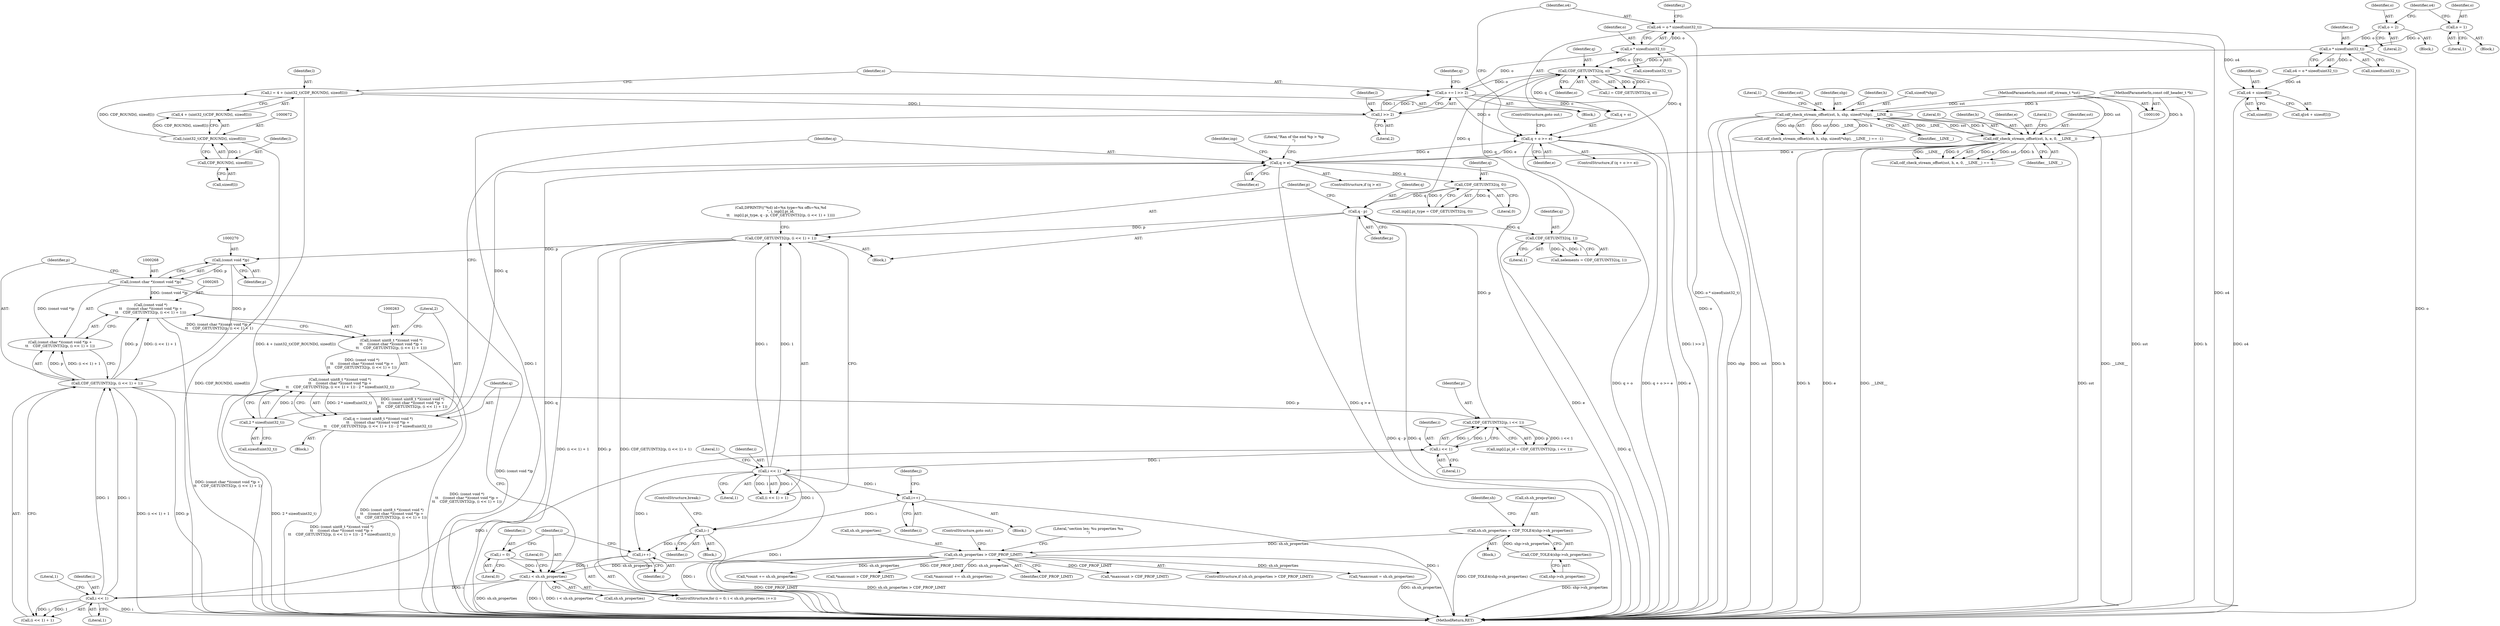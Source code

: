 digraph "0_file_1859fdb4e67c49c463c4e0078054335cd46ba295@API" {
"1000689" [label="(Call,o4 = o * sizeof(uint32_t))"];
"1000691" [label="(Call,o * sizeof(uint32_t))"];
"1000677" [label="(Call,o += l >> 2)"];
"1000679" [label="(Call,l >> 2)"];
"1000667" [label="(Call,l = 4 + (uint32_t)CDF_ROUND(l, sizeof(l)))"];
"1000671" [label="(Call,(uint32_t)CDF_ROUND(l, sizeof(l)))"];
"1000673" [label="(Call,CDF_ROUND(l, sizeof(l)))"];
"1000619" [label="(Call,CDF_GETUINT32(q, o))"];
"1000333" [label="(Call,q - p)"];
"1000312" [label="(Call,CDF_GETUINT32(q, 0))"];
"1000284" [label="(Call,q > e)"];
"1000259" [label="(Call,q = (const uint8_t *)(const void *)\n\t\t    ((const char *)(const void *)p +\n\t\t    CDF_GETUINT32(p, (i << 1) + 1)) - 2 * sizeof(uint32_t))"];
"1000261" [label="(Call,(const uint8_t *)(const void *)\n\t\t    ((const char *)(const void *)p +\n\t\t    CDF_GETUINT32(p, (i << 1) + 1)) - 2 * sizeof(uint32_t))"];
"1000262" [label="(Call,(const uint8_t *)(const void *)\n\t\t    ((const char *)(const void *)p +\n\t\t    CDF_GETUINT32(p, (i << 1) + 1)))"];
"1000264" [label="(Call,(const void *)\n\t\t    ((const char *)(const void *)p +\n\t\t    CDF_GETUINT32(p, (i << 1) + 1)))"];
"1000267" [label="(Call,(const char *)(const void *)p)"];
"1000269" [label="(Call,(const void *)p)"];
"1000336" [label="(Call,CDF_GETUINT32(p, (i << 1) + 1))"];
"1000339" [label="(Call,i << 1)"];
"1000303" [label="(Call,i << 1)"];
"1000275" [label="(Call,i << 1)"];
"1000251" [label="(Call,i < sh.sh_properties)"];
"1000256" [label="(Call,i++)"];
"1000695" [label="(Call,i--)"];
"1000613" [label="(Call,i++)"];
"1000248" [label="(Call,i = 0)"];
"1000177" [label="(Call,sh.sh_properties > CDF_PROP_LIMIT)"];
"1000168" [label="(Call,sh.sh_properties = CDF_TOLE4(shp->sh_properties))"];
"1000172" [label="(Call,CDF_TOLE4(shp->sh_properties))"];
"1000272" [label="(Call,CDF_GETUINT32(p, (i << 1) + 1))"];
"1000279" [label="(Call,2 * sizeof(uint32_t))"];
"1000683" [label="(Call,q + o >= e)"];
"1000238" [label="(Call,cdf_check_stream_offset(sst, h, e, 0, __LINE__))"];
"1000138" [label="(Call,cdf_check_stream_offset(sst, h, shp, sizeof(*shp), __LINE__))"];
"1000101" [label="(MethodParameterIn,const cdf_stream_t *sst)"];
"1000102" [label="(MethodParameterIn,const cdf_header_t *h)"];
"1000301" [label="(Call,CDF_GETUINT32(p, i << 1))"];
"1000354" [label="(Call,CDF_GETUINT32(q, 1))"];
"1000370" [label="(Call,o * sizeof(uint32_t))"];
"1000357" [label="(Call,o = 2)"];
"1000365" [label="(Call,o = 1)"];
"1000646" [label="(Call,o4 + sizeof(l))"];
"1000679" [label="(Call,l >> 2)"];
"1000272" [label="(Call,CDF_GETUINT32(p, (i << 1) + 1))"];
"1000203" [label="(Call,*maxcount += sh.sh_properties)"];
"1000248" [label="(Call,i = 0)"];
"1000242" [label="(Literal,0)"];
"1000168" [label="(Call,sh.sh_properties = CDF_TOLE4(shp->sh_properties))"];
"1000107" [label="(Block,)"];
"1000304" [label="(Identifier,i)"];
"1000262" [label="(Call,(const uint8_t *)(const void *)\n\t\t    ((const char *)(const void *)p +\n\t\t    CDF_GETUINT32(p, (i << 1) + 1)))"];
"1000356" [label="(Literal,1)"];
"1000290" [label="(Literal,\"Ran of the end %p > %p\n\")"];
"1000608" [label="(Identifier,j)"];
"1000667" [label="(Call,l = 4 + (uint32_t)CDF_ROUND(l, sizeof(l)))"];
"1000169" [label="(Call,sh.sh_properties)"];
"1000313" [label="(Identifier,q)"];
"1000277" [label="(Literal,1)"];
"1000351" [label="(Block,)"];
"1000238" [label="(Call,cdf_check_stream_offset(sst, h, e, 0, __LINE__))"];
"1000669" [label="(Call,4 + (uint32_t)CDF_ROUND(l, sizeof(l)))"];
"1000252" [label="(Identifier,i)"];
"1000178" [label="(Call,sh.sh_properties)"];
"1000648" [label="(Call,sizeof(l))"];
"1000613" [label="(Call,i++)"];
"1000141" [label="(Identifier,shp)"];
"1000260" [label="(Identifier,q)"];
"1000370" [label="(Call,o * sizeof(uint32_t))"];
"1000671" [label="(Call,(uint32_t)CDF_ROUND(l, sizeof(l)))"];
"1000284" [label="(Call,q > e)"];
"1000614" [label="(Identifier,i)"];
"1000688" [label="(ControlStructure,goto out;)"];
"1000315" [label="(Call,DPRINTF((\"%d) id=%x type=%x offs=%x,%d\n\", i, inp[i].pi_id,\n\t\t    inp[i].pi_type, q - p, CDF_GETUINT32(p, (i << 1) + 1))))"];
"1000395" [label="(Block,)"];
"1000177" [label="(Call,sh.sh_properties > CDF_PROP_LIMIT)"];
"1000251" [label="(Call,i < sh.sh_properties)"];
"1000259" [label="(Call,q = (const uint8_t *)(const void *)\n\t\t    ((const char *)(const void *)p +\n\t\t    CDF_GETUINT32(p, (i << 1) + 1)) - 2 * sizeof(uint32_t))"];
"1000249" [label="(Identifier,i)"];
"1000140" [label="(Identifier,h)"];
"1000237" [label="(Call,cdf_check_stream_offset(sst, h, e, 0, __LINE__) == -1)"];
"1000261" [label="(Call,(const uint8_t *)(const void *)\n\t\t    ((const char *)(const void *)p +\n\t\t    CDF_GETUINT32(p, (i << 1) + 1)) - 2 * sizeof(uint32_t))"];
"1000240" [label="(Identifier,h)"];
"1000172" [label="(Call,CDF_TOLE4(shp->sh_properties))"];
"1000279" [label="(Call,2 * sizeof(uint32_t))"];
"1000241" [label="(Identifier,e)"];
"1000619" [label="(Call,CDF_GETUINT32(q, o))"];
"1000332" [label="(Block,)"];
"1000182" [label="(ControlStructure,goto out;)"];
"1000675" [label="(Call,sizeof(l))"];
"1000361" [label="(Block,)"];
"1000264" [label="(Call,(const void *)\n\t\t    ((const char *)(const void *)p +\n\t\t    CDF_GETUINT32(p, (i << 1) + 1)))"];
"1000336" [label="(Call,CDF_GETUINT32(p, (i << 1) + 1))"];
"1000257" [label="(Identifier,i)"];
"1000256" [label="(Call,i++)"];
"1000753" [label="(Literal,0)"];
"1000615" [label="(Block,)"];
"1000683" [label="(Call,q + o >= e)"];
"1000245" [label="(Literal,1)"];
"1000610" [label="(Block,)"];
"1000295" [label="(Call,inp[i].pi_id = CDF_GETUINT32(p, i << 1))"];
"1000352" [label="(Call,nelements = CDF_GETUINT32(q, 1))"];
"1000682" [label="(ControlStructure,if (q + o >= e))"];
"1000340" [label="(Identifier,i)"];
"1000693" [label="(Call,sizeof(uint32_t))"];
"1000302" [label="(Identifier,p)"];
"1000365" [label="(Call,o = 1)"];
"1000366" [label="(Identifier,o)"];
"1000668" [label="(Identifier,l)"];
"1000359" [label="(Literal,2)"];
"1000354" [label="(Call,CDF_GETUINT32(q, 1))"];
"1000239" [label="(Identifier,sst)"];
"1000278" [label="(Literal,1)"];
"1000142" [label="(Call,sizeof(*shp))"];
"1000335" [label="(Identifier,p)"];
"1000137" [label="(Call,cdf_check_stream_offset(sst, h, shp, sizeof(*shp), __LINE__) == -1)"];
"1000181" [label="(Identifier,CDF_PROP_LIMIT)"];
"1000572" [label="(Call,*maxcount > CDF_PROP_LIMIT)"];
"1000266" [label="(Call,(const char *)(const void *)p +\n\t\t    CDF_GETUINT32(p, (i << 1) + 1))"];
"1000305" [label="(Literal,1)"];
"1000258" [label="(Block,)"];
"1000301" [label="(Call,CDF_GETUINT32(p, i << 1))"];
"1000687" [label="(Identifier,e)"];
"1000369" [label="(Identifier,o4)"];
"1000276" [label="(Identifier,i)"];
"1000179" [label="(Identifier,sh)"];
"1000680" [label="(Identifier,l)"];
"1000271" [label="(Identifier,p)"];
"1000684" [label="(Call,q + o)"];
"1000342" [label="(Literal,1)"];
"1000101" [label="(MethodParameterIn,const cdf_stream_t *sst)"];
"1000243" [label="(Identifier,__LINE__)"];
"1000692" [label="(Identifier,o)"];
"1000696" [label="(Identifier,i)"];
"1000341" [label="(Literal,1)"];
"1000685" [label="(Identifier,q)"];
"1000273" [label="(Identifier,p)"];
"1000338" [label="(Call,(i << 1) + 1)"];
"1000275" [label="(Call,i << 1)"];
"1000176" [label="(ControlStructure,if (sh.sh_properties > CDF_PROP_LIMIT))"];
"1000372" [label="(Call,sizeof(uint32_t))"];
"1000647" [label="(Identifier,o4)"];
"1000617" [label="(Call,l = CDF_GETUINT32(q, o))"];
"1000357" [label="(Call,o = 2)"];
"1000355" [label="(Identifier,q)"];
"1000761" [label="(MethodReturn,RET)"];
"1000691" [label="(Call,o * sizeof(uint32_t))"];
"1000185" [label="(Literal,\"section len: %u properties %u\n\")"];
"1000621" [label="(Identifier,o)"];
"1000312" [label="(Call,CDF_GETUINT32(q, 0))"];
"1000147" [label="(Literal,1)"];
"1000695" [label="(Call,i--)"];
"1000678" [label="(Identifier,o)"];
"1000697" [label="(ControlStructure,break;)"];
"1000145" [label="(Identifier,__LINE__)"];
"1000368" [label="(Call,o4 = o * sizeof(uint32_t))"];
"1000280" [label="(Literal,2)"];
"1000306" [label="(Call,inp[i].pi_type = CDF_GETUINT32(q, 0))"];
"1000211" [label="(Call,*maxcount = sh.sh_properties)"];
"1000646" [label="(Call,o4 + sizeof(l))"];
"1000644" [label="(Call,q[o4 + sizeof(l)])"];
"1000173" [label="(Call,shp->sh_properties)"];
"1000230" [label="(Call,*count += sh.sh_properties)"];
"1000367" [label="(Literal,1)"];
"1000285" [label="(Identifier,q)"];
"1000371" [label="(Identifier,o)"];
"1000267" [label="(Call,(const char *)(const void *)p)"];
"1000681" [label="(Literal,2)"];
"1000253" [label="(Call,sh.sh_properties)"];
"1000139" [label="(Identifier,sst)"];
"1000303" [label="(Call,i << 1)"];
"1000689" [label="(Call,o4 = o * sizeof(uint32_t))"];
"1000334" [label="(Identifier,q)"];
"1000283" [label="(ControlStructure,if (q > e))"];
"1000333" [label="(Call,q - p)"];
"1000314" [label="(Literal,0)"];
"1000612" [label="(Identifier,j)"];
"1000269" [label="(Call,(const void *)p)"];
"1000274" [label="(Call,(i << 1) + 1)"];
"1000358" [label="(Identifier,o)"];
"1000673" [label="(Call,CDF_ROUND(l, sizeof(l)))"];
"1000298" [label="(Identifier,inp)"];
"1000250" [label="(Literal,0)"];
"1000247" [label="(ControlStructure,for (i = 0; i < sh.sh_properties; i++))"];
"1000281" [label="(Call,sizeof(uint32_t))"];
"1000674" [label="(Identifier,l)"];
"1000339" [label="(Call,i << 1)"];
"1000690" [label="(Identifier,o4)"];
"1000286" [label="(Identifier,e)"];
"1000102" [label="(MethodParameterIn,const cdf_header_t *h)"];
"1000677" [label="(Call,o += l >> 2)"];
"1000198" [label="(Call,*maxcount > CDF_PROP_LIMIT)"];
"1000138" [label="(Call,cdf_check_stream_offset(sst, h, shp, sizeof(*shp), __LINE__))"];
"1000337" [label="(Identifier,p)"];
"1000620" [label="(Identifier,q)"];
"1000689" -> "1000615"  [label="AST: "];
"1000689" -> "1000691"  [label="CFG: "];
"1000690" -> "1000689"  [label="AST: "];
"1000691" -> "1000689"  [label="AST: "];
"1000612" -> "1000689"  [label="CFG: "];
"1000689" -> "1000761"  [label="DDG: o4"];
"1000689" -> "1000761"  [label="DDG: o * sizeof(uint32_t)"];
"1000689" -> "1000646"  [label="DDG: o4"];
"1000691" -> "1000689"  [label="DDG: o"];
"1000691" -> "1000693"  [label="CFG: "];
"1000692" -> "1000691"  [label="AST: "];
"1000693" -> "1000691"  [label="AST: "];
"1000691" -> "1000761"  [label="DDG: o"];
"1000691" -> "1000619"  [label="DDG: o"];
"1000677" -> "1000691"  [label="DDG: o"];
"1000677" -> "1000615"  [label="AST: "];
"1000677" -> "1000679"  [label="CFG: "];
"1000678" -> "1000677"  [label="AST: "];
"1000679" -> "1000677"  [label="AST: "];
"1000685" -> "1000677"  [label="CFG: "];
"1000677" -> "1000761"  [label="DDG: l >> 2"];
"1000679" -> "1000677"  [label="DDG: l"];
"1000679" -> "1000677"  [label="DDG: 2"];
"1000619" -> "1000677"  [label="DDG: o"];
"1000677" -> "1000683"  [label="DDG: o"];
"1000677" -> "1000684"  [label="DDG: o"];
"1000679" -> "1000681"  [label="CFG: "];
"1000680" -> "1000679"  [label="AST: "];
"1000681" -> "1000679"  [label="AST: "];
"1000679" -> "1000761"  [label="DDG: l"];
"1000667" -> "1000679"  [label="DDG: l"];
"1000667" -> "1000615"  [label="AST: "];
"1000667" -> "1000669"  [label="CFG: "];
"1000668" -> "1000667"  [label="AST: "];
"1000669" -> "1000667"  [label="AST: "];
"1000678" -> "1000667"  [label="CFG: "];
"1000667" -> "1000761"  [label="DDG: 4 + (uint32_t)CDF_ROUND(l, sizeof(l))"];
"1000671" -> "1000667"  [label="DDG: CDF_ROUND(l, sizeof(l))"];
"1000671" -> "1000669"  [label="AST: "];
"1000671" -> "1000673"  [label="CFG: "];
"1000672" -> "1000671"  [label="AST: "];
"1000673" -> "1000671"  [label="AST: "];
"1000669" -> "1000671"  [label="CFG: "];
"1000671" -> "1000761"  [label="DDG: CDF_ROUND(l, sizeof(l))"];
"1000671" -> "1000669"  [label="DDG: CDF_ROUND(l, sizeof(l))"];
"1000673" -> "1000671"  [label="DDG: l"];
"1000673" -> "1000675"  [label="CFG: "];
"1000674" -> "1000673"  [label="AST: "];
"1000675" -> "1000673"  [label="AST: "];
"1000619" -> "1000617"  [label="AST: "];
"1000619" -> "1000621"  [label="CFG: "];
"1000620" -> "1000619"  [label="AST: "];
"1000621" -> "1000619"  [label="AST: "];
"1000617" -> "1000619"  [label="CFG: "];
"1000619" -> "1000617"  [label="DDG: q"];
"1000619" -> "1000617"  [label="DDG: o"];
"1000333" -> "1000619"  [label="DDG: q"];
"1000354" -> "1000619"  [label="DDG: q"];
"1000370" -> "1000619"  [label="DDG: o"];
"1000619" -> "1000683"  [label="DDG: q"];
"1000619" -> "1000684"  [label="DDG: q"];
"1000333" -> "1000332"  [label="AST: "];
"1000333" -> "1000335"  [label="CFG: "];
"1000334" -> "1000333"  [label="AST: "];
"1000335" -> "1000333"  [label="AST: "];
"1000337" -> "1000333"  [label="CFG: "];
"1000333" -> "1000761"  [label="DDG: q"];
"1000333" -> "1000761"  [label="DDG: q - p"];
"1000312" -> "1000333"  [label="DDG: q"];
"1000301" -> "1000333"  [label="DDG: p"];
"1000333" -> "1000336"  [label="DDG: p"];
"1000333" -> "1000354"  [label="DDG: q"];
"1000312" -> "1000306"  [label="AST: "];
"1000312" -> "1000314"  [label="CFG: "];
"1000313" -> "1000312"  [label="AST: "];
"1000314" -> "1000312"  [label="AST: "];
"1000306" -> "1000312"  [label="CFG: "];
"1000312" -> "1000306"  [label="DDG: q"];
"1000312" -> "1000306"  [label="DDG: 0"];
"1000284" -> "1000312"  [label="DDG: q"];
"1000284" -> "1000283"  [label="AST: "];
"1000284" -> "1000286"  [label="CFG: "];
"1000285" -> "1000284"  [label="AST: "];
"1000286" -> "1000284"  [label="AST: "];
"1000290" -> "1000284"  [label="CFG: "];
"1000298" -> "1000284"  [label="CFG: "];
"1000284" -> "1000761"  [label="DDG: e"];
"1000284" -> "1000761"  [label="DDG: q"];
"1000284" -> "1000761"  [label="DDG: q > e"];
"1000259" -> "1000284"  [label="DDG: q"];
"1000683" -> "1000284"  [label="DDG: e"];
"1000238" -> "1000284"  [label="DDG: e"];
"1000284" -> "1000683"  [label="DDG: e"];
"1000259" -> "1000258"  [label="AST: "];
"1000259" -> "1000261"  [label="CFG: "];
"1000260" -> "1000259"  [label="AST: "];
"1000261" -> "1000259"  [label="AST: "];
"1000285" -> "1000259"  [label="CFG: "];
"1000259" -> "1000761"  [label="DDG: (const uint8_t *)(const void *)\n\t\t    ((const char *)(const void *)p +\n\t\t    CDF_GETUINT32(p, (i << 1) + 1)) - 2 * sizeof(uint32_t)"];
"1000261" -> "1000259"  [label="DDG: (const uint8_t *)(const void *)\n\t\t    ((const char *)(const void *)p +\n\t\t    CDF_GETUINT32(p, (i << 1) + 1))"];
"1000261" -> "1000259"  [label="DDG: 2 * sizeof(uint32_t)"];
"1000261" -> "1000279"  [label="CFG: "];
"1000262" -> "1000261"  [label="AST: "];
"1000279" -> "1000261"  [label="AST: "];
"1000261" -> "1000761"  [label="DDG: (const uint8_t *)(const void *)\n\t\t    ((const char *)(const void *)p +\n\t\t    CDF_GETUINT32(p, (i << 1) + 1))"];
"1000261" -> "1000761"  [label="DDG: 2 * sizeof(uint32_t)"];
"1000262" -> "1000261"  [label="DDG: (const void *)\n\t\t    ((const char *)(const void *)p +\n\t\t    CDF_GETUINT32(p, (i << 1) + 1))"];
"1000279" -> "1000261"  [label="DDG: 2"];
"1000262" -> "1000264"  [label="CFG: "];
"1000263" -> "1000262"  [label="AST: "];
"1000264" -> "1000262"  [label="AST: "];
"1000280" -> "1000262"  [label="CFG: "];
"1000262" -> "1000761"  [label="DDG: (const void *)\n\t\t    ((const char *)(const void *)p +\n\t\t    CDF_GETUINT32(p, (i << 1) + 1))"];
"1000264" -> "1000262"  [label="DDG: (const char *)(const void *)p +\n\t\t    CDF_GETUINT32(p, (i << 1) + 1)"];
"1000264" -> "1000266"  [label="CFG: "];
"1000265" -> "1000264"  [label="AST: "];
"1000266" -> "1000264"  [label="AST: "];
"1000264" -> "1000761"  [label="DDG: (const char *)(const void *)p +\n\t\t    CDF_GETUINT32(p, (i << 1) + 1)"];
"1000267" -> "1000264"  [label="DDG: (const void *)p"];
"1000272" -> "1000264"  [label="DDG: p"];
"1000272" -> "1000264"  [label="DDG: (i << 1) + 1"];
"1000267" -> "1000266"  [label="AST: "];
"1000267" -> "1000269"  [label="CFG: "];
"1000268" -> "1000267"  [label="AST: "];
"1000269" -> "1000267"  [label="AST: "];
"1000273" -> "1000267"  [label="CFG: "];
"1000267" -> "1000761"  [label="DDG: (const void *)p"];
"1000267" -> "1000266"  [label="DDG: (const void *)p"];
"1000269" -> "1000267"  [label="DDG: p"];
"1000269" -> "1000271"  [label="CFG: "];
"1000270" -> "1000269"  [label="AST: "];
"1000271" -> "1000269"  [label="AST: "];
"1000336" -> "1000269"  [label="DDG: p"];
"1000269" -> "1000272"  [label="DDG: p"];
"1000336" -> "1000332"  [label="AST: "];
"1000336" -> "1000338"  [label="CFG: "];
"1000337" -> "1000336"  [label="AST: "];
"1000338" -> "1000336"  [label="AST: "];
"1000315" -> "1000336"  [label="CFG: "];
"1000336" -> "1000761"  [label="DDG: CDF_GETUINT32(p, (i << 1) + 1)"];
"1000336" -> "1000761"  [label="DDG: (i << 1) + 1"];
"1000336" -> "1000761"  [label="DDG: p"];
"1000339" -> "1000336"  [label="DDG: i"];
"1000339" -> "1000336"  [label="DDG: 1"];
"1000339" -> "1000338"  [label="AST: "];
"1000339" -> "1000341"  [label="CFG: "];
"1000340" -> "1000339"  [label="AST: "];
"1000341" -> "1000339"  [label="AST: "];
"1000342" -> "1000339"  [label="CFG: "];
"1000339" -> "1000761"  [label="DDG: i"];
"1000339" -> "1000256"  [label="DDG: i"];
"1000339" -> "1000338"  [label="DDG: i"];
"1000339" -> "1000338"  [label="DDG: 1"];
"1000303" -> "1000339"  [label="DDG: i"];
"1000339" -> "1000613"  [label="DDG: i"];
"1000339" -> "1000695"  [label="DDG: i"];
"1000303" -> "1000301"  [label="AST: "];
"1000303" -> "1000305"  [label="CFG: "];
"1000304" -> "1000303"  [label="AST: "];
"1000305" -> "1000303"  [label="AST: "];
"1000301" -> "1000303"  [label="CFG: "];
"1000303" -> "1000301"  [label="DDG: i"];
"1000303" -> "1000301"  [label="DDG: 1"];
"1000275" -> "1000303"  [label="DDG: i"];
"1000275" -> "1000274"  [label="AST: "];
"1000275" -> "1000277"  [label="CFG: "];
"1000276" -> "1000275"  [label="AST: "];
"1000277" -> "1000275"  [label="AST: "];
"1000278" -> "1000275"  [label="CFG: "];
"1000275" -> "1000761"  [label="DDG: i"];
"1000275" -> "1000272"  [label="DDG: i"];
"1000275" -> "1000272"  [label="DDG: 1"];
"1000275" -> "1000274"  [label="DDG: i"];
"1000275" -> "1000274"  [label="DDG: 1"];
"1000251" -> "1000275"  [label="DDG: i"];
"1000251" -> "1000247"  [label="AST: "];
"1000251" -> "1000253"  [label="CFG: "];
"1000252" -> "1000251"  [label="AST: "];
"1000253" -> "1000251"  [label="AST: "];
"1000260" -> "1000251"  [label="CFG: "];
"1000753" -> "1000251"  [label="CFG: "];
"1000251" -> "1000761"  [label="DDG: i < sh.sh_properties"];
"1000251" -> "1000761"  [label="DDG: sh.sh_properties"];
"1000251" -> "1000761"  [label="DDG: i"];
"1000256" -> "1000251"  [label="DDG: i"];
"1000248" -> "1000251"  [label="DDG: i"];
"1000177" -> "1000251"  [label="DDG: sh.sh_properties"];
"1000256" -> "1000247"  [label="AST: "];
"1000256" -> "1000257"  [label="CFG: "];
"1000257" -> "1000256"  [label="AST: "];
"1000252" -> "1000256"  [label="CFG: "];
"1000695" -> "1000256"  [label="DDG: i"];
"1000695" -> "1000395"  [label="AST: "];
"1000695" -> "1000696"  [label="CFG: "];
"1000696" -> "1000695"  [label="AST: "];
"1000697" -> "1000695"  [label="CFG: "];
"1000695" -> "1000761"  [label="DDG: i"];
"1000613" -> "1000695"  [label="DDG: i"];
"1000613" -> "1000610"  [label="AST: "];
"1000613" -> "1000614"  [label="CFG: "];
"1000614" -> "1000613"  [label="AST: "];
"1000608" -> "1000613"  [label="CFG: "];
"1000613" -> "1000761"  [label="DDG: i"];
"1000248" -> "1000247"  [label="AST: "];
"1000248" -> "1000250"  [label="CFG: "];
"1000249" -> "1000248"  [label="AST: "];
"1000250" -> "1000248"  [label="AST: "];
"1000252" -> "1000248"  [label="CFG: "];
"1000177" -> "1000176"  [label="AST: "];
"1000177" -> "1000181"  [label="CFG: "];
"1000178" -> "1000177"  [label="AST: "];
"1000181" -> "1000177"  [label="AST: "];
"1000182" -> "1000177"  [label="CFG: "];
"1000185" -> "1000177"  [label="CFG: "];
"1000177" -> "1000761"  [label="DDG: sh.sh_properties"];
"1000177" -> "1000761"  [label="DDG: CDF_PROP_LIMIT"];
"1000177" -> "1000761"  [label="DDG: sh.sh_properties > CDF_PROP_LIMIT"];
"1000168" -> "1000177"  [label="DDG: sh.sh_properties"];
"1000177" -> "1000198"  [label="DDG: CDF_PROP_LIMIT"];
"1000177" -> "1000203"  [label="DDG: sh.sh_properties"];
"1000177" -> "1000211"  [label="DDG: sh.sh_properties"];
"1000177" -> "1000230"  [label="DDG: sh.sh_properties"];
"1000177" -> "1000572"  [label="DDG: CDF_PROP_LIMIT"];
"1000168" -> "1000107"  [label="AST: "];
"1000168" -> "1000172"  [label="CFG: "];
"1000169" -> "1000168"  [label="AST: "];
"1000172" -> "1000168"  [label="AST: "];
"1000179" -> "1000168"  [label="CFG: "];
"1000168" -> "1000761"  [label="DDG: CDF_TOLE4(shp->sh_properties)"];
"1000172" -> "1000168"  [label="DDG: shp->sh_properties"];
"1000172" -> "1000173"  [label="CFG: "];
"1000173" -> "1000172"  [label="AST: "];
"1000172" -> "1000761"  [label="DDG: shp->sh_properties"];
"1000272" -> "1000266"  [label="AST: "];
"1000272" -> "1000274"  [label="CFG: "];
"1000273" -> "1000272"  [label="AST: "];
"1000274" -> "1000272"  [label="AST: "];
"1000266" -> "1000272"  [label="CFG: "];
"1000272" -> "1000761"  [label="DDG: (i << 1) + 1"];
"1000272" -> "1000761"  [label="DDG: p"];
"1000272" -> "1000266"  [label="DDG: p"];
"1000272" -> "1000266"  [label="DDG: (i << 1) + 1"];
"1000272" -> "1000301"  [label="DDG: p"];
"1000279" -> "1000281"  [label="CFG: "];
"1000280" -> "1000279"  [label="AST: "];
"1000281" -> "1000279"  [label="AST: "];
"1000683" -> "1000682"  [label="AST: "];
"1000683" -> "1000687"  [label="CFG: "];
"1000684" -> "1000683"  [label="AST: "];
"1000687" -> "1000683"  [label="AST: "];
"1000688" -> "1000683"  [label="CFG: "];
"1000690" -> "1000683"  [label="CFG: "];
"1000683" -> "1000761"  [label="DDG: q + o"];
"1000683" -> "1000761"  [label="DDG: q + o >= e"];
"1000683" -> "1000761"  [label="DDG: e"];
"1000238" -> "1000237"  [label="AST: "];
"1000238" -> "1000243"  [label="CFG: "];
"1000239" -> "1000238"  [label="AST: "];
"1000240" -> "1000238"  [label="AST: "];
"1000241" -> "1000238"  [label="AST: "];
"1000242" -> "1000238"  [label="AST: "];
"1000243" -> "1000238"  [label="AST: "];
"1000245" -> "1000238"  [label="CFG: "];
"1000238" -> "1000761"  [label="DDG: sst"];
"1000238" -> "1000761"  [label="DDG: h"];
"1000238" -> "1000761"  [label="DDG: e"];
"1000238" -> "1000761"  [label="DDG: __LINE__"];
"1000238" -> "1000237"  [label="DDG: e"];
"1000238" -> "1000237"  [label="DDG: sst"];
"1000238" -> "1000237"  [label="DDG: h"];
"1000238" -> "1000237"  [label="DDG: __LINE__"];
"1000238" -> "1000237"  [label="DDG: 0"];
"1000138" -> "1000238"  [label="DDG: sst"];
"1000138" -> "1000238"  [label="DDG: h"];
"1000138" -> "1000238"  [label="DDG: __LINE__"];
"1000101" -> "1000238"  [label="DDG: sst"];
"1000102" -> "1000238"  [label="DDG: h"];
"1000138" -> "1000137"  [label="AST: "];
"1000138" -> "1000145"  [label="CFG: "];
"1000139" -> "1000138"  [label="AST: "];
"1000140" -> "1000138"  [label="AST: "];
"1000141" -> "1000138"  [label="AST: "];
"1000142" -> "1000138"  [label="AST: "];
"1000145" -> "1000138"  [label="AST: "];
"1000147" -> "1000138"  [label="CFG: "];
"1000138" -> "1000761"  [label="DDG: shp"];
"1000138" -> "1000761"  [label="DDG: sst"];
"1000138" -> "1000761"  [label="DDG: h"];
"1000138" -> "1000761"  [label="DDG: __LINE__"];
"1000138" -> "1000137"  [label="DDG: sst"];
"1000138" -> "1000137"  [label="DDG: __LINE__"];
"1000138" -> "1000137"  [label="DDG: h"];
"1000138" -> "1000137"  [label="DDG: shp"];
"1000101" -> "1000138"  [label="DDG: sst"];
"1000102" -> "1000138"  [label="DDG: h"];
"1000101" -> "1000100"  [label="AST: "];
"1000101" -> "1000761"  [label="DDG: sst"];
"1000102" -> "1000100"  [label="AST: "];
"1000102" -> "1000761"  [label="DDG: h"];
"1000301" -> "1000295"  [label="AST: "];
"1000302" -> "1000301"  [label="AST: "];
"1000295" -> "1000301"  [label="CFG: "];
"1000301" -> "1000295"  [label="DDG: p"];
"1000301" -> "1000295"  [label="DDG: i << 1"];
"1000354" -> "1000352"  [label="AST: "];
"1000354" -> "1000356"  [label="CFG: "];
"1000355" -> "1000354"  [label="AST: "];
"1000356" -> "1000354"  [label="AST: "];
"1000352" -> "1000354"  [label="CFG: "];
"1000354" -> "1000761"  [label="DDG: q"];
"1000354" -> "1000352"  [label="DDG: q"];
"1000354" -> "1000352"  [label="DDG: 1"];
"1000370" -> "1000368"  [label="AST: "];
"1000370" -> "1000372"  [label="CFG: "];
"1000371" -> "1000370"  [label="AST: "];
"1000372" -> "1000370"  [label="AST: "];
"1000368" -> "1000370"  [label="CFG: "];
"1000370" -> "1000761"  [label="DDG: o"];
"1000370" -> "1000368"  [label="DDG: o"];
"1000357" -> "1000370"  [label="DDG: o"];
"1000365" -> "1000370"  [label="DDG: o"];
"1000357" -> "1000351"  [label="AST: "];
"1000357" -> "1000359"  [label="CFG: "];
"1000358" -> "1000357"  [label="AST: "];
"1000359" -> "1000357"  [label="AST: "];
"1000369" -> "1000357"  [label="CFG: "];
"1000365" -> "1000361"  [label="AST: "];
"1000365" -> "1000367"  [label="CFG: "];
"1000366" -> "1000365"  [label="AST: "];
"1000367" -> "1000365"  [label="AST: "];
"1000369" -> "1000365"  [label="CFG: "];
"1000646" -> "1000644"  [label="AST: "];
"1000646" -> "1000648"  [label="CFG: "];
"1000647" -> "1000646"  [label="AST: "];
"1000648" -> "1000646"  [label="AST: "];
"1000644" -> "1000646"  [label="CFG: "];
"1000646" -> "1000761"  [label="DDG: o4"];
"1000368" -> "1000646"  [label="DDG: o4"];
}
